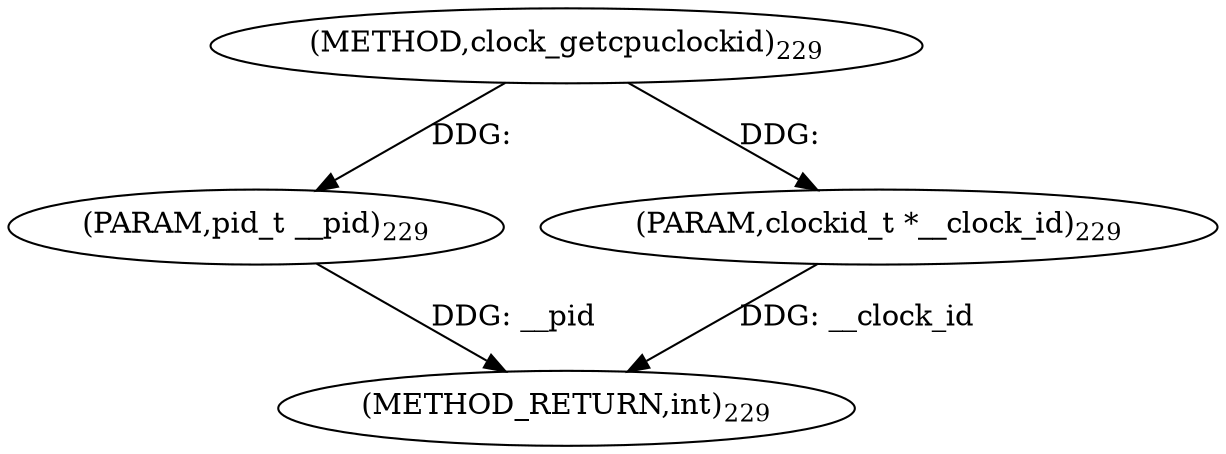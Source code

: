 digraph "clock_getcpuclockid" {  
"7991" [label = <(METHOD,clock_getcpuclockid)<SUB>229</SUB>> ]
"7994" [label = <(METHOD_RETURN,int)<SUB>229</SUB>> ]
"7992" [label = <(PARAM,pid_t __pid)<SUB>229</SUB>> ]
"7993" [label = <(PARAM,clockid_t *__clock_id)<SUB>229</SUB>> ]
  "7992" -> "7994"  [ label = "DDG: __pid"] 
  "7993" -> "7994"  [ label = "DDG: __clock_id"] 
  "7991" -> "7992"  [ label = "DDG: "] 
  "7991" -> "7993"  [ label = "DDG: "] 
}
